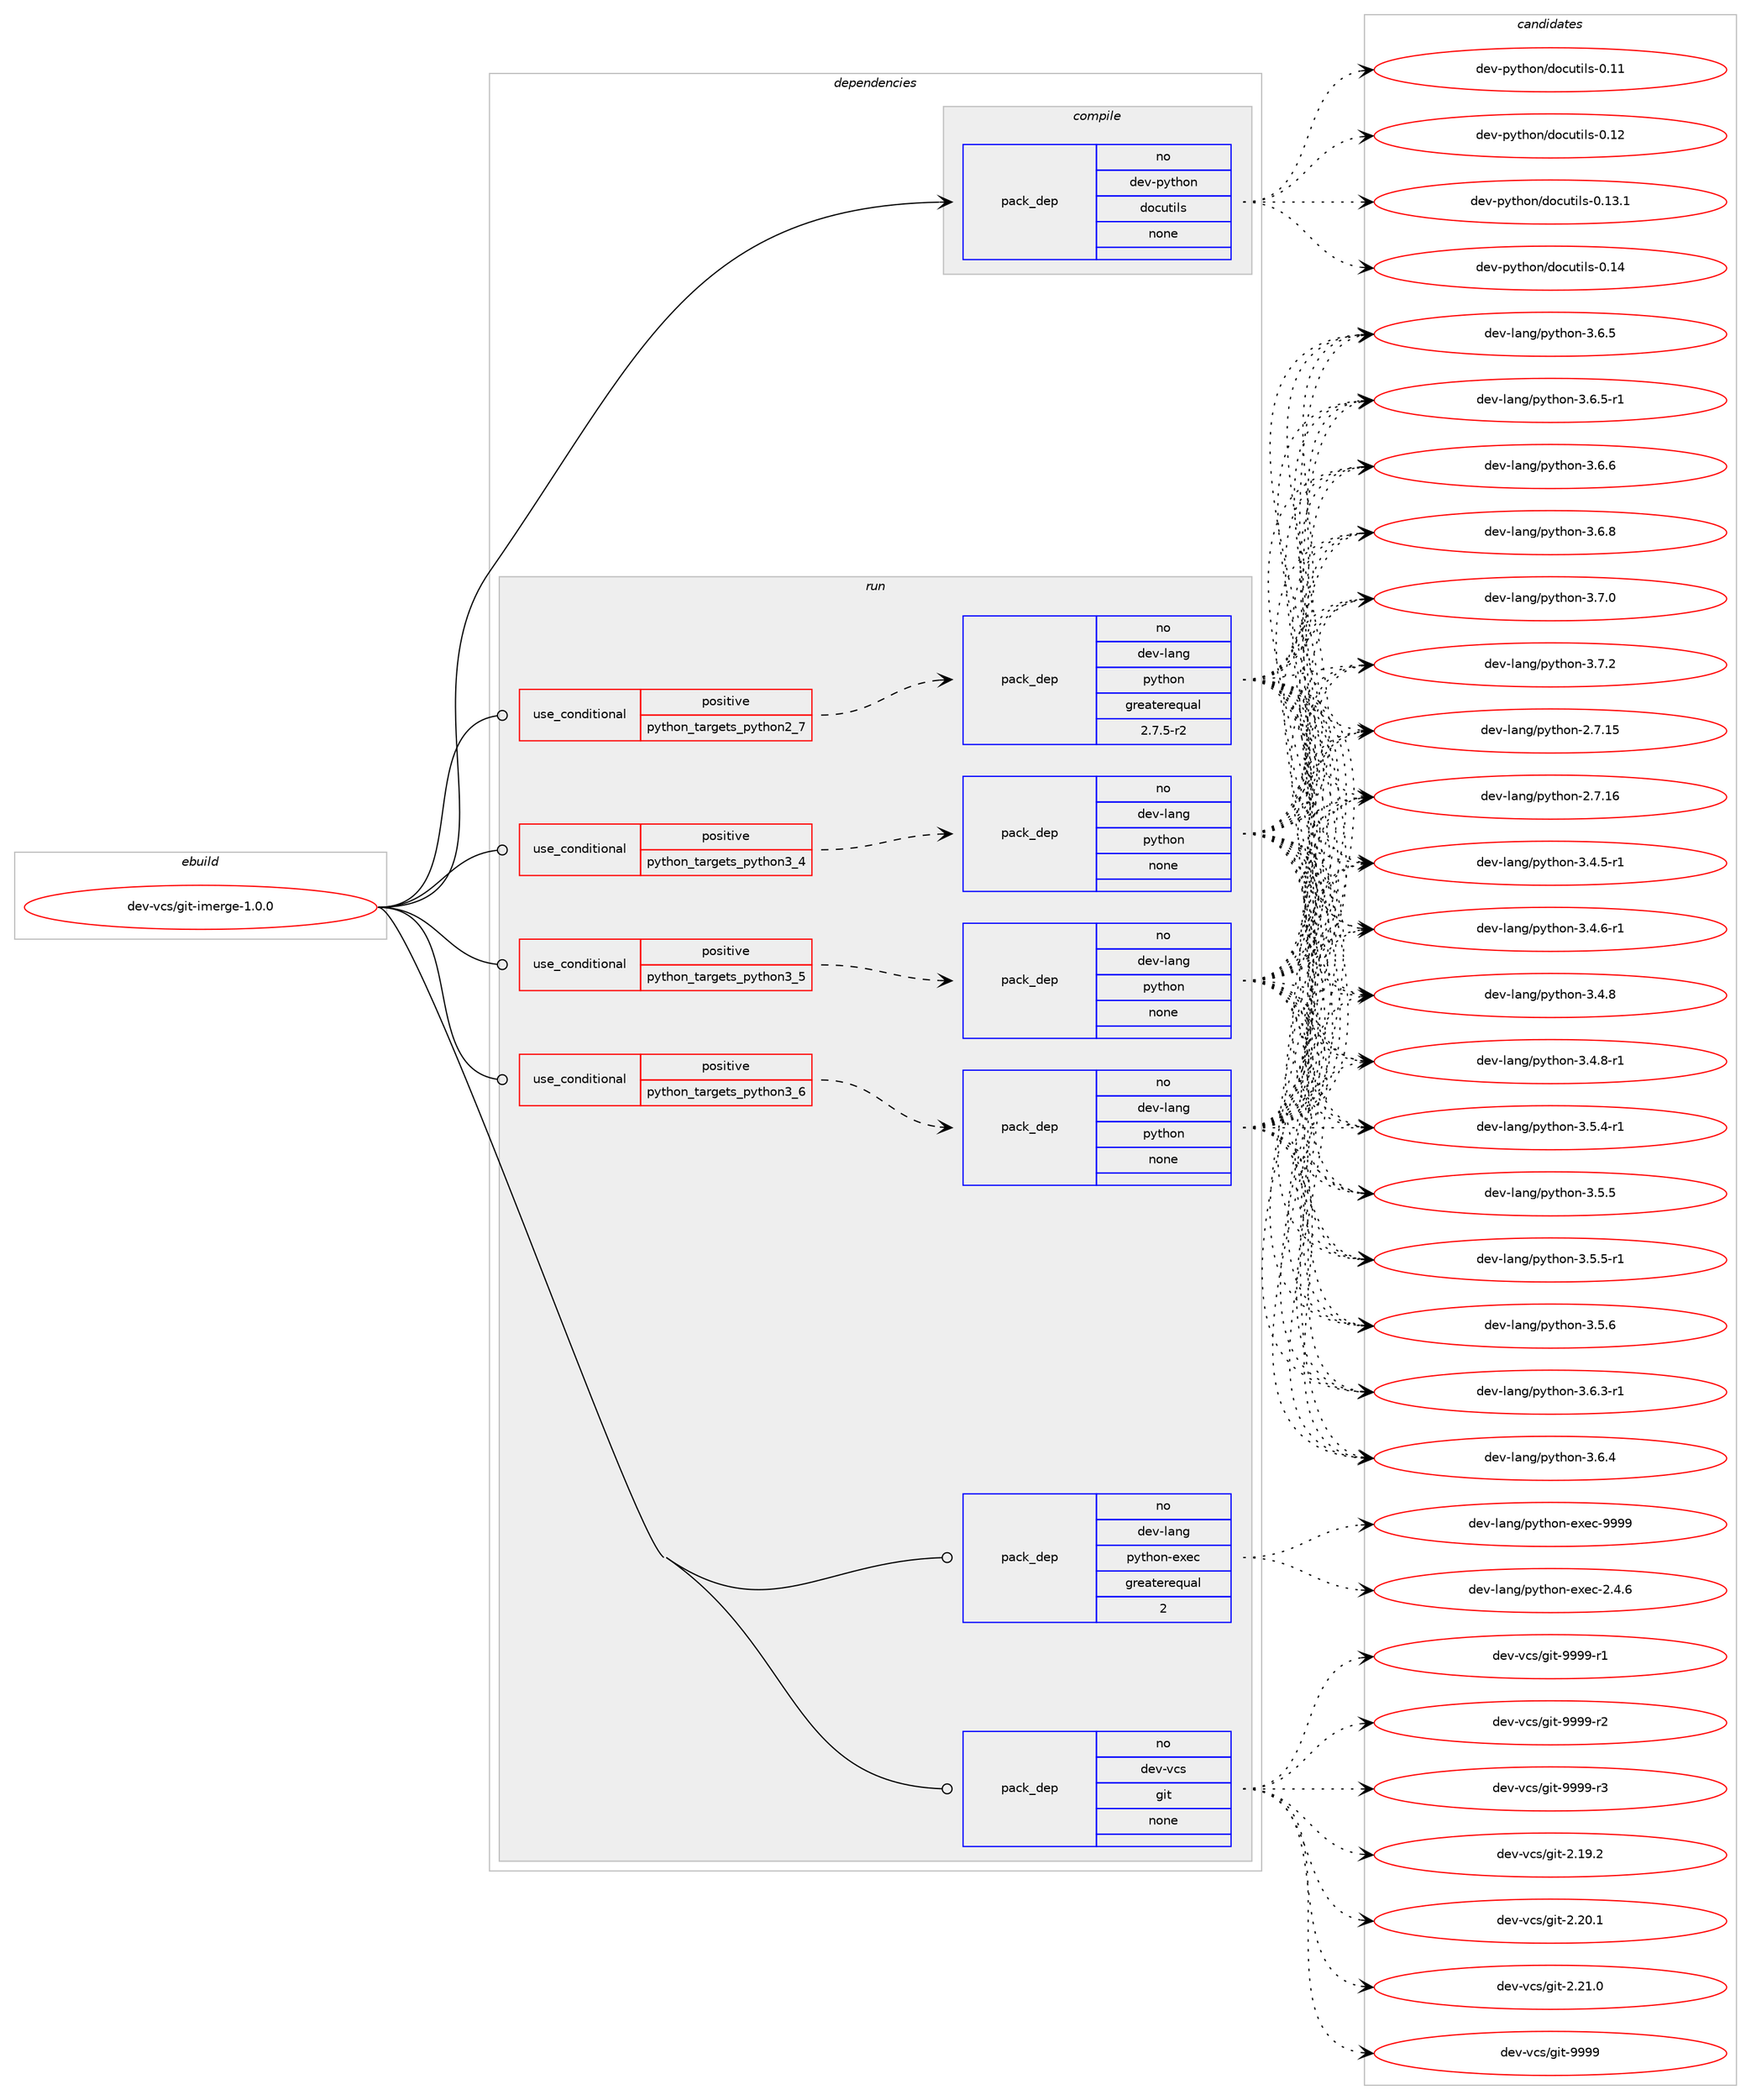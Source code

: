 digraph prolog {

# *************
# Graph options
# *************

newrank=true;
concentrate=true;
compound=true;
graph [rankdir=LR,fontname=Helvetica,fontsize=10,ranksep=1.5];#, ranksep=2.5, nodesep=0.2];
edge  [arrowhead=vee];
node  [fontname=Helvetica,fontsize=10];

# **********
# The ebuild
# **********

subgraph cluster_leftcol {
color=gray;
rank=same;
label=<<i>ebuild</i>>;
id [label="dev-vcs/git-imerge-1.0.0", color=red, width=4, href="../dev-vcs/git-imerge-1.0.0.svg"];
}

# ****************
# The dependencies
# ****************

subgraph cluster_midcol {
color=gray;
label=<<i>dependencies</i>>;
subgraph cluster_compile {
fillcolor="#eeeeee";
style=filled;
label=<<i>compile</i>>;
subgraph pack1102110 {
dependency1551428 [label=<<TABLE BORDER="0" CELLBORDER="1" CELLSPACING="0" CELLPADDING="4" WIDTH="220"><TR><TD ROWSPAN="6" CELLPADDING="30">pack_dep</TD></TR><TR><TD WIDTH="110">no</TD></TR><TR><TD>dev-python</TD></TR><TR><TD>docutils</TD></TR><TR><TD>none</TD></TR><TR><TD></TD></TR></TABLE>>, shape=none, color=blue];
}
id:e -> dependency1551428:w [weight=20,style="solid",arrowhead="vee"];
}
subgraph cluster_compileandrun {
fillcolor="#eeeeee";
style=filled;
label=<<i>compile and run</i>>;
}
subgraph cluster_run {
fillcolor="#eeeeee";
style=filled;
label=<<i>run</i>>;
subgraph cond425566 {
dependency1551429 [label=<<TABLE BORDER="0" CELLBORDER="1" CELLSPACING="0" CELLPADDING="4"><TR><TD ROWSPAN="3" CELLPADDING="10">use_conditional</TD></TR><TR><TD>positive</TD></TR><TR><TD>python_targets_python2_7</TD></TR></TABLE>>, shape=none, color=red];
subgraph pack1102111 {
dependency1551430 [label=<<TABLE BORDER="0" CELLBORDER="1" CELLSPACING="0" CELLPADDING="4" WIDTH="220"><TR><TD ROWSPAN="6" CELLPADDING="30">pack_dep</TD></TR><TR><TD WIDTH="110">no</TD></TR><TR><TD>dev-lang</TD></TR><TR><TD>python</TD></TR><TR><TD>greaterequal</TD></TR><TR><TD>2.7.5-r2</TD></TR></TABLE>>, shape=none, color=blue];
}
dependency1551429:e -> dependency1551430:w [weight=20,style="dashed",arrowhead="vee"];
}
id:e -> dependency1551429:w [weight=20,style="solid",arrowhead="odot"];
subgraph cond425567 {
dependency1551431 [label=<<TABLE BORDER="0" CELLBORDER="1" CELLSPACING="0" CELLPADDING="4"><TR><TD ROWSPAN="3" CELLPADDING="10">use_conditional</TD></TR><TR><TD>positive</TD></TR><TR><TD>python_targets_python3_4</TD></TR></TABLE>>, shape=none, color=red];
subgraph pack1102112 {
dependency1551432 [label=<<TABLE BORDER="0" CELLBORDER="1" CELLSPACING="0" CELLPADDING="4" WIDTH="220"><TR><TD ROWSPAN="6" CELLPADDING="30">pack_dep</TD></TR><TR><TD WIDTH="110">no</TD></TR><TR><TD>dev-lang</TD></TR><TR><TD>python</TD></TR><TR><TD>none</TD></TR><TR><TD></TD></TR></TABLE>>, shape=none, color=blue];
}
dependency1551431:e -> dependency1551432:w [weight=20,style="dashed",arrowhead="vee"];
}
id:e -> dependency1551431:w [weight=20,style="solid",arrowhead="odot"];
subgraph cond425568 {
dependency1551433 [label=<<TABLE BORDER="0" CELLBORDER="1" CELLSPACING="0" CELLPADDING="4"><TR><TD ROWSPAN="3" CELLPADDING="10">use_conditional</TD></TR><TR><TD>positive</TD></TR><TR><TD>python_targets_python3_5</TD></TR></TABLE>>, shape=none, color=red];
subgraph pack1102113 {
dependency1551434 [label=<<TABLE BORDER="0" CELLBORDER="1" CELLSPACING="0" CELLPADDING="4" WIDTH="220"><TR><TD ROWSPAN="6" CELLPADDING="30">pack_dep</TD></TR><TR><TD WIDTH="110">no</TD></TR><TR><TD>dev-lang</TD></TR><TR><TD>python</TD></TR><TR><TD>none</TD></TR><TR><TD></TD></TR></TABLE>>, shape=none, color=blue];
}
dependency1551433:e -> dependency1551434:w [weight=20,style="dashed",arrowhead="vee"];
}
id:e -> dependency1551433:w [weight=20,style="solid",arrowhead="odot"];
subgraph cond425569 {
dependency1551435 [label=<<TABLE BORDER="0" CELLBORDER="1" CELLSPACING="0" CELLPADDING="4"><TR><TD ROWSPAN="3" CELLPADDING="10">use_conditional</TD></TR><TR><TD>positive</TD></TR><TR><TD>python_targets_python3_6</TD></TR></TABLE>>, shape=none, color=red];
subgraph pack1102114 {
dependency1551436 [label=<<TABLE BORDER="0" CELLBORDER="1" CELLSPACING="0" CELLPADDING="4" WIDTH="220"><TR><TD ROWSPAN="6" CELLPADDING="30">pack_dep</TD></TR><TR><TD WIDTH="110">no</TD></TR><TR><TD>dev-lang</TD></TR><TR><TD>python</TD></TR><TR><TD>none</TD></TR><TR><TD></TD></TR></TABLE>>, shape=none, color=blue];
}
dependency1551435:e -> dependency1551436:w [weight=20,style="dashed",arrowhead="vee"];
}
id:e -> dependency1551435:w [weight=20,style="solid",arrowhead="odot"];
subgraph pack1102115 {
dependency1551437 [label=<<TABLE BORDER="0" CELLBORDER="1" CELLSPACING="0" CELLPADDING="4" WIDTH="220"><TR><TD ROWSPAN="6" CELLPADDING="30">pack_dep</TD></TR><TR><TD WIDTH="110">no</TD></TR><TR><TD>dev-lang</TD></TR><TR><TD>python-exec</TD></TR><TR><TD>greaterequal</TD></TR><TR><TD>2</TD></TR></TABLE>>, shape=none, color=blue];
}
id:e -> dependency1551437:w [weight=20,style="solid",arrowhead="odot"];
subgraph pack1102116 {
dependency1551438 [label=<<TABLE BORDER="0" CELLBORDER="1" CELLSPACING="0" CELLPADDING="4" WIDTH="220"><TR><TD ROWSPAN="6" CELLPADDING="30">pack_dep</TD></TR><TR><TD WIDTH="110">no</TD></TR><TR><TD>dev-vcs</TD></TR><TR><TD>git</TD></TR><TR><TD>none</TD></TR><TR><TD></TD></TR></TABLE>>, shape=none, color=blue];
}
id:e -> dependency1551438:w [weight=20,style="solid",arrowhead="odot"];
}
}

# **************
# The candidates
# **************

subgraph cluster_choices {
rank=same;
color=gray;
label=<<i>candidates</i>>;

subgraph choice1102110 {
color=black;
nodesep=1;
choice1001011184511212111610411111047100111991171161051081154548464949 [label="dev-python/docutils-0.11", color=red, width=4,href="../dev-python/docutils-0.11.svg"];
choice1001011184511212111610411111047100111991171161051081154548464950 [label="dev-python/docutils-0.12", color=red, width=4,href="../dev-python/docutils-0.12.svg"];
choice10010111845112121116104111110471001119911711610510811545484649514649 [label="dev-python/docutils-0.13.1", color=red, width=4,href="../dev-python/docutils-0.13.1.svg"];
choice1001011184511212111610411111047100111991171161051081154548464952 [label="dev-python/docutils-0.14", color=red, width=4,href="../dev-python/docutils-0.14.svg"];
dependency1551428:e -> choice1001011184511212111610411111047100111991171161051081154548464949:w [style=dotted,weight="100"];
dependency1551428:e -> choice1001011184511212111610411111047100111991171161051081154548464950:w [style=dotted,weight="100"];
dependency1551428:e -> choice10010111845112121116104111110471001119911711610510811545484649514649:w [style=dotted,weight="100"];
dependency1551428:e -> choice1001011184511212111610411111047100111991171161051081154548464952:w [style=dotted,weight="100"];
}
subgraph choice1102111 {
color=black;
nodesep=1;
choice10010111845108971101034711212111610411111045504655464953 [label="dev-lang/python-2.7.15", color=red, width=4,href="../dev-lang/python-2.7.15.svg"];
choice10010111845108971101034711212111610411111045504655464954 [label="dev-lang/python-2.7.16", color=red, width=4,href="../dev-lang/python-2.7.16.svg"];
choice1001011184510897110103471121211161041111104551465246534511449 [label="dev-lang/python-3.4.5-r1", color=red, width=4,href="../dev-lang/python-3.4.5-r1.svg"];
choice1001011184510897110103471121211161041111104551465246544511449 [label="dev-lang/python-3.4.6-r1", color=red, width=4,href="../dev-lang/python-3.4.6-r1.svg"];
choice100101118451089711010347112121116104111110455146524656 [label="dev-lang/python-3.4.8", color=red, width=4,href="../dev-lang/python-3.4.8.svg"];
choice1001011184510897110103471121211161041111104551465246564511449 [label="dev-lang/python-3.4.8-r1", color=red, width=4,href="../dev-lang/python-3.4.8-r1.svg"];
choice1001011184510897110103471121211161041111104551465346524511449 [label="dev-lang/python-3.5.4-r1", color=red, width=4,href="../dev-lang/python-3.5.4-r1.svg"];
choice100101118451089711010347112121116104111110455146534653 [label="dev-lang/python-3.5.5", color=red, width=4,href="../dev-lang/python-3.5.5.svg"];
choice1001011184510897110103471121211161041111104551465346534511449 [label="dev-lang/python-3.5.5-r1", color=red, width=4,href="../dev-lang/python-3.5.5-r1.svg"];
choice100101118451089711010347112121116104111110455146534654 [label="dev-lang/python-3.5.6", color=red, width=4,href="../dev-lang/python-3.5.6.svg"];
choice1001011184510897110103471121211161041111104551465446514511449 [label="dev-lang/python-3.6.3-r1", color=red, width=4,href="../dev-lang/python-3.6.3-r1.svg"];
choice100101118451089711010347112121116104111110455146544652 [label="dev-lang/python-3.6.4", color=red, width=4,href="../dev-lang/python-3.6.4.svg"];
choice100101118451089711010347112121116104111110455146544653 [label="dev-lang/python-3.6.5", color=red, width=4,href="../dev-lang/python-3.6.5.svg"];
choice1001011184510897110103471121211161041111104551465446534511449 [label="dev-lang/python-3.6.5-r1", color=red, width=4,href="../dev-lang/python-3.6.5-r1.svg"];
choice100101118451089711010347112121116104111110455146544654 [label="dev-lang/python-3.6.6", color=red, width=4,href="../dev-lang/python-3.6.6.svg"];
choice100101118451089711010347112121116104111110455146544656 [label="dev-lang/python-3.6.8", color=red, width=4,href="../dev-lang/python-3.6.8.svg"];
choice100101118451089711010347112121116104111110455146554648 [label="dev-lang/python-3.7.0", color=red, width=4,href="../dev-lang/python-3.7.0.svg"];
choice100101118451089711010347112121116104111110455146554650 [label="dev-lang/python-3.7.2", color=red, width=4,href="../dev-lang/python-3.7.2.svg"];
dependency1551430:e -> choice10010111845108971101034711212111610411111045504655464953:w [style=dotted,weight="100"];
dependency1551430:e -> choice10010111845108971101034711212111610411111045504655464954:w [style=dotted,weight="100"];
dependency1551430:e -> choice1001011184510897110103471121211161041111104551465246534511449:w [style=dotted,weight="100"];
dependency1551430:e -> choice1001011184510897110103471121211161041111104551465246544511449:w [style=dotted,weight="100"];
dependency1551430:e -> choice100101118451089711010347112121116104111110455146524656:w [style=dotted,weight="100"];
dependency1551430:e -> choice1001011184510897110103471121211161041111104551465246564511449:w [style=dotted,weight="100"];
dependency1551430:e -> choice1001011184510897110103471121211161041111104551465346524511449:w [style=dotted,weight="100"];
dependency1551430:e -> choice100101118451089711010347112121116104111110455146534653:w [style=dotted,weight="100"];
dependency1551430:e -> choice1001011184510897110103471121211161041111104551465346534511449:w [style=dotted,weight="100"];
dependency1551430:e -> choice100101118451089711010347112121116104111110455146534654:w [style=dotted,weight="100"];
dependency1551430:e -> choice1001011184510897110103471121211161041111104551465446514511449:w [style=dotted,weight="100"];
dependency1551430:e -> choice100101118451089711010347112121116104111110455146544652:w [style=dotted,weight="100"];
dependency1551430:e -> choice100101118451089711010347112121116104111110455146544653:w [style=dotted,weight="100"];
dependency1551430:e -> choice1001011184510897110103471121211161041111104551465446534511449:w [style=dotted,weight="100"];
dependency1551430:e -> choice100101118451089711010347112121116104111110455146544654:w [style=dotted,weight="100"];
dependency1551430:e -> choice100101118451089711010347112121116104111110455146544656:w [style=dotted,weight="100"];
dependency1551430:e -> choice100101118451089711010347112121116104111110455146554648:w [style=dotted,weight="100"];
dependency1551430:e -> choice100101118451089711010347112121116104111110455146554650:w [style=dotted,weight="100"];
}
subgraph choice1102112 {
color=black;
nodesep=1;
choice10010111845108971101034711212111610411111045504655464953 [label="dev-lang/python-2.7.15", color=red, width=4,href="../dev-lang/python-2.7.15.svg"];
choice10010111845108971101034711212111610411111045504655464954 [label="dev-lang/python-2.7.16", color=red, width=4,href="../dev-lang/python-2.7.16.svg"];
choice1001011184510897110103471121211161041111104551465246534511449 [label="dev-lang/python-3.4.5-r1", color=red, width=4,href="../dev-lang/python-3.4.5-r1.svg"];
choice1001011184510897110103471121211161041111104551465246544511449 [label="dev-lang/python-3.4.6-r1", color=red, width=4,href="../dev-lang/python-3.4.6-r1.svg"];
choice100101118451089711010347112121116104111110455146524656 [label="dev-lang/python-3.4.8", color=red, width=4,href="../dev-lang/python-3.4.8.svg"];
choice1001011184510897110103471121211161041111104551465246564511449 [label="dev-lang/python-3.4.8-r1", color=red, width=4,href="../dev-lang/python-3.4.8-r1.svg"];
choice1001011184510897110103471121211161041111104551465346524511449 [label="dev-lang/python-3.5.4-r1", color=red, width=4,href="../dev-lang/python-3.5.4-r1.svg"];
choice100101118451089711010347112121116104111110455146534653 [label="dev-lang/python-3.5.5", color=red, width=4,href="../dev-lang/python-3.5.5.svg"];
choice1001011184510897110103471121211161041111104551465346534511449 [label="dev-lang/python-3.5.5-r1", color=red, width=4,href="../dev-lang/python-3.5.5-r1.svg"];
choice100101118451089711010347112121116104111110455146534654 [label="dev-lang/python-3.5.6", color=red, width=4,href="../dev-lang/python-3.5.6.svg"];
choice1001011184510897110103471121211161041111104551465446514511449 [label="dev-lang/python-3.6.3-r1", color=red, width=4,href="../dev-lang/python-3.6.3-r1.svg"];
choice100101118451089711010347112121116104111110455146544652 [label="dev-lang/python-3.6.4", color=red, width=4,href="../dev-lang/python-3.6.4.svg"];
choice100101118451089711010347112121116104111110455146544653 [label="dev-lang/python-3.6.5", color=red, width=4,href="../dev-lang/python-3.6.5.svg"];
choice1001011184510897110103471121211161041111104551465446534511449 [label="dev-lang/python-3.6.5-r1", color=red, width=4,href="../dev-lang/python-3.6.5-r1.svg"];
choice100101118451089711010347112121116104111110455146544654 [label="dev-lang/python-3.6.6", color=red, width=4,href="../dev-lang/python-3.6.6.svg"];
choice100101118451089711010347112121116104111110455146544656 [label="dev-lang/python-3.6.8", color=red, width=4,href="../dev-lang/python-3.6.8.svg"];
choice100101118451089711010347112121116104111110455146554648 [label="dev-lang/python-3.7.0", color=red, width=4,href="../dev-lang/python-3.7.0.svg"];
choice100101118451089711010347112121116104111110455146554650 [label="dev-lang/python-3.7.2", color=red, width=4,href="../dev-lang/python-3.7.2.svg"];
dependency1551432:e -> choice10010111845108971101034711212111610411111045504655464953:w [style=dotted,weight="100"];
dependency1551432:e -> choice10010111845108971101034711212111610411111045504655464954:w [style=dotted,weight="100"];
dependency1551432:e -> choice1001011184510897110103471121211161041111104551465246534511449:w [style=dotted,weight="100"];
dependency1551432:e -> choice1001011184510897110103471121211161041111104551465246544511449:w [style=dotted,weight="100"];
dependency1551432:e -> choice100101118451089711010347112121116104111110455146524656:w [style=dotted,weight="100"];
dependency1551432:e -> choice1001011184510897110103471121211161041111104551465246564511449:w [style=dotted,weight="100"];
dependency1551432:e -> choice1001011184510897110103471121211161041111104551465346524511449:w [style=dotted,weight="100"];
dependency1551432:e -> choice100101118451089711010347112121116104111110455146534653:w [style=dotted,weight="100"];
dependency1551432:e -> choice1001011184510897110103471121211161041111104551465346534511449:w [style=dotted,weight="100"];
dependency1551432:e -> choice100101118451089711010347112121116104111110455146534654:w [style=dotted,weight="100"];
dependency1551432:e -> choice1001011184510897110103471121211161041111104551465446514511449:w [style=dotted,weight="100"];
dependency1551432:e -> choice100101118451089711010347112121116104111110455146544652:w [style=dotted,weight="100"];
dependency1551432:e -> choice100101118451089711010347112121116104111110455146544653:w [style=dotted,weight="100"];
dependency1551432:e -> choice1001011184510897110103471121211161041111104551465446534511449:w [style=dotted,weight="100"];
dependency1551432:e -> choice100101118451089711010347112121116104111110455146544654:w [style=dotted,weight="100"];
dependency1551432:e -> choice100101118451089711010347112121116104111110455146544656:w [style=dotted,weight="100"];
dependency1551432:e -> choice100101118451089711010347112121116104111110455146554648:w [style=dotted,weight="100"];
dependency1551432:e -> choice100101118451089711010347112121116104111110455146554650:w [style=dotted,weight="100"];
}
subgraph choice1102113 {
color=black;
nodesep=1;
choice10010111845108971101034711212111610411111045504655464953 [label="dev-lang/python-2.7.15", color=red, width=4,href="../dev-lang/python-2.7.15.svg"];
choice10010111845108971101034711212111610411111045504655464954 [label="dev-lang/python-2.7.16", color=red, width=4,href="../dev-lang/python-2.7.16.svg"];
choice1001011184510897110103471121211161041111104551465246534511449 [label="dev-lang/python-3.4.5-r1", color=red, width=4,href="../dev-lang/python-3.4.5-r1.svg"];
choice1001011184510897110103471121211161041111104551465246544511449 [label="dev-lang/python-3.4.6-r1", color=red, width=4,href="../dev-lang/python-3.4.6-r1.svg"];
choice100101118451089711010347112121116104111110455146524656 [label="dev-lang/python-3.4.8", color=red, width=4,href="../dev-lang/python-3.4.8.svg"];
choice1001011184510897110103471121211161041111104551465246564511449 [label="dev-lang/python-3.4.8-r1", color=red, width=4,href="../dev-lang/python-3.4.8-r1.svg"];
choice1001011184510897110103471121211161041111104551465346524511449 [label="dev-lang/python-3.5.4-r1", color=red, width=4,href="../dev-lang/python-3.5.4-r1.svg"];
choice100101118451089711010347112121116104111110455146534653 [label="dev-lang/python-3.5.5", color=red, width=4,href="../dev-lang/python-3.5.5.svg"];
choice1001011184510897110103471121211161041111104551465346534511449 [label="dev-lang/python-3.5.5-r1", color=red, width=4,href="../dev-lang/python-3.5.5-r1.svg"];
choice100101118451089711010347112121116104111110455146534654 [label="dev-lang/python-3.5.6", color=red, width=4,href="../dev-lang/python-3.5.6.svg"];
choice1001011184510897110103471121211161041111104551465446514511449 [label="dev-lang/python-3.6.3-r1", color=red, width=4,href="../dev-lang/python-3.6.3-r1.svg"];
choice100101118451089711010347112121116104111110455146544652 [label="dev-lang/python-3.6.4", color=red, width=4,href="../dev-lang/python-3.6.4.svg"];
choice100101118451089711010347112121116104111110455146544653 [label="dev-lang/python-3.6.5", color=red, width=4,href="../dev-lang/python-3.6.5.svg"];
choice1001011184510897110103471121211161041111104551465446534511449 [label="dev-lang/python-3.6.5-r1", color=red, width=4,href="../dev-lang/python-3.6.5-r1.svg"];
choice100101118451089711010347112121116104111110455146544654 [label="dev-lang/python-3.6.6", color=red, width=4,href="../dev-lang/python-3.6.6.svg"];
choice100101118451089711010347112121116104111110455146544656 [label="dev-lang/python-3.6.8", color=red, width=4,href="../dev-lang/python-3.6.8.svg"];
choice100101118451089711010347112121116104111110455146554648 [label="dev-lang/python-3.7.0", color=red, width=4,href="../dev-lang/python-3.7.0.svg"];
choice100101118451089711010347112121116104111110455146554650 [label="dev-lang/python-3.7.2", color=red, width=4,href="../dev-lang/python-3.7.2.svg"];
dependency1551434:e -> choice10010111845108971101034711212111610411111045504655464953:w [style=dotted,weight="100"];
dependency1551434:e -> choice10010111845108971101034711212111610411111045504655464954:w [style=dotted,weight="100"];
dependency1551434:e -> choice1001011184510897110103471121211161041111104551465246534511449:w [style=dotted,weight="100"];
dependency1551434:e -> choice1001011184510897110103471121211161041111104551465246544511449:w [style=dotted,weight="100"];
dependency1551434:e -> choice100101118451089711010347112121116104111110455146524656:w [style=dotted,weight="100"];
dependency1551434:e -> choice1001011184510897110103471121211161041111104551465246564511449:w [style=dotted,weight="100"];
dependency1551434:e -> choice1001011184510897110103471121211161041111104551465346524511449:w [style=dotted,weight="100"];
dependency1551434:e -> choice100101118451089711010347112121116104111110455146534653:w [style=dotted,weight="100"];
dependency1551434:e -> choice1001011184510897110103471121211161041111104551465346534511449:w [style=dotted,weight="100"];
dependency1551434:e -> choice100101118451089711010347112121116104111110455146534654:w [style=dotted,weight="100"];
dependency1551434:e -> choice1001011184510897110103471121211161041111104551465446514511449:w [style=dotted,weight="100"];
dependency1551434:e -> choice100101118451089711010347112121116104111110455146544652:w [style=dotted,weight="100"];
dependency1551434:e -> choice100101118451089711010347112121116104111110455146544653:w [style=dotted,weight="100"];
dependency1551434:e -> choice1001011184510897110103471121211161041111104551465446534511449:w [style=dotted,weight="100"];
dependency1551434:e -> choice100101118451089711010347112121116104111110455146544654:w [style=dotted,weight="100"];
dependency1551434:e -> choice100101118451089711010347112121116104111110455146544656:w [style=dotted,weight="100"];
dependency1551434:e -> choice100101118451089711010347112121116104111110455146554648:w [style=dotted,weight="100"];
dependency1551434:e -> choice100101118451089711010347112121116104111110455146554650:w [style=dotted,weight="100"];
}
subgraph choice1102114 {
color=black;
nodesep=1;
choice10010111845108971101034711212111610411111045504655464953 [label="dev-lang/python-2.7.15", color=red, width=4,href="../dev-lang/python-2.7.15.svg"];
choice10010111845108971101034711212111610411111045504655464954 [label="dev-lang/python-2.7.16", color=red, width=4,href="../dev-lang/python-2.7.16.svg"];
choice1001011184510897110103471121211161041111104551465246534511449 [label="dev-lang/python-3.4.5-r1", color=red, width=4,href="../dev-lang/python-3.4.5-r1.svg"];
choice1001011184510897110103471121211161041111104551465246544511449 [label="dev-lang/python-3.4.6-r1", color=red, width=4,href="../dev-lang/python-3.4.6-r1.svg"];
choice100101118451089711010347112121116104111110455146524656 [label="dev-lang/python-3.4.8", color=red, width=4,href="../dev-lang/python-3.4.8.svg"];
choice1001011184510897110103471121211161041111104551465246564511449 [label="dev-lang/python-3.4.8-r1", color=red, width=4,href="../dev-lang/python-3.4.8-r1.svg"];
choice1001011184510897110103471121211161041111104551465346524511449 [label="dev-lang/python-3.5.4-r1", color=red, width=4,href="../dev-lang/python-3.5.4-r1.svg"];
choice100101118451089711010347112121116104111110455146534653 [label="dev-lang/python-3.5.5", color=red, width=4,href="../dev-lang/python-3.5.5.svg"];
choice1001011184510897110103471121211161041111104551465346534511449 [label="dev-lang/python-3.5.5-r1", color=red, width=4,href="../dev-lang/python-3.5.5-r1.svg"];
choice100101118451089711010347112121116104111110455146534654 [label="dev-lang/python-3.5.6", color=red, width=4,href="../dev-lang/python-3.5.6.svg"];
choice1001011184510897110103471121211161041111104551465446514511449 [label="dev-lang/python-3.6.3-r1", color=red, width=4,href="../dev-lang/python-3.6.3-r1.svg"];
choice100101118451089711010347112121116104111110455146544652 [label="dev-lang/python-3.6.4", color=red, width=4,href="../dev-lang/python-3.6.4.svg"];
choice100101118451089711010347112121116104111110455146544653 [label="dev-lang/python-3.6.5", color=red, width=4,href="../dev-lang/python-3.6.5.svg"];
choice1001011184510897110103471121211161041111104551465446534511449 [label="dev-lang/python-3.6.5-r1", color=red, width=4,href="../dev-lang/python-3.6.5-r1.svg"];
choice100101118451089711010347112121116104111110455146544654 [label="dev-lang/python-3.6.6", color=red, width=4,href="../dev-lang/python-3.6.6.svg"];
choice100101118451089711010347112121116104111110455146544656 [label="dev-lang/python-3.6.8", color=red, width=4,href="../dev-lang/python-3.6.8.svg"];
choice100101118451089711010347112121116104111110455146554648 [label="dev-lang/python-3.7.0", color=red, width=4,href="../dev-lang/python-3.7.0.svg"];
choice100101118451089711010347112121116104111110455146554650 [label="dev-lang/python-3.7.2", color=red, width=4,href="../dev-lang/python-3.7.2.svg"];
dependency1551436:e -> choice10010111845108971101034711212111610411111045504655464953:w [style=dotted,weight="100"];
dependency1551436:e -> choice10010111845108971101034711212111610411111045504655464954:w [style=dotted,weight="100"];
dependency1551436:e -> choice1001011184510897110103471121211161041111104551465246534511449:w [style=dotted,weight="100"];
dependency1551436:e -> choice1001011184510897110103471121211161041111104551465246544511449:w [style=dotted,weight="100"];
dependency1551436:e -> choice100101118451089711010347112121116104111110455146524656:w [style=dotted,weight="100"];
dependency1551436:e -> choice1001011184510897110103471121211161041111104551465246564511449:w [style=dotted,weight="100"];
dependency1551436:e -> choice1001011184510897110103471121211161041111104551465346524511449:w [style=dotted,weight="100"];
dependency1551436:e -> choice100101118451089711010347112121116104111110455146534653:w [style=dotted,weight="100"];
dependency1551436:e -> choice1001011184510897110103471121211161041111104551465346534511449:w [style=dotted,weight="100"];
dependency1551436:e -> choice100101118451089711010347112121116104111110455146534654:w [style=dotted,weight="100"];
dependency1551436:e -> choice1001011184510897110103471121211161041111104551465446514511449:w [style=dotted,weight="100"];
dependency1551436:e -> choice100101118451089711010347112121116104111110455146544652:w [style=dotted,weight="100"];
dependency1551436:e -> choice100101118451089711010347112121116104111110455146544653:w [style=dotted,weight="100"];
dependency1551436:e -> choice1001011184510897110103471121211161041111104551465446534511449:w [style=dotted,weight="100"];
dependency1551436:e -> choice100101118451089711010347112121116104111110455146544654:w [style=dotted,weight="100"];
dependency1551436:e -> choice100101118451089711010347112121116104111110455146544656:w [style=dotted,weight="100"];
dependency1551436:e -> choice100101118451089711010347112121116104111110455146554648:w [style=dotted,weight="100"];
dependency1551436:e -> choice100101118451089711010347112121116104111110455146554650:w [style=dotted,weight="100"];
}
subgraph choice1102115 {
color=black;
nodesep=1;
choice1001011184510897110103471121211161041111104510112010199455046524654 [label="dev-lang/python-exec-2.4.6", color=red, width=4,href="../dev-lang/python-exec-2.4.6.svg"];
choice10010111845108971101034711212111610411111045101120101994557575757 [label="dev-lang/python-exec-9999", color=red, width=4,href="../dev-lang/python-exec-9999.svg"];
dependency1551437:e -> choice1001011184510897110103471121211161041111104510112010199455046524654:w [style=dotted,weight="100"];
dependency1551437:e -> choice10010111845108971101034711212111610411111045101120101994557575757:w [style=dotted,weight="100"];
}
subgraph choice1102116 {
color=black;
nodesep=1;
choice10010111845118991154710310511645504649574650 [label="dev-vcs/git-2.19.2", color=red, width=4,href="../dev-vcs/git-2.19.2.svg"];
choice10010111845118991154710310511645504650484649 [label="dev-vcs/git-2.20.1", color=red, width=4,href="../dev-vcs/git-2.20.1.svg"];
choice10010111845118991154710310511645504650494648 [label="dev-vcs/git-2.21.0", color=red, width=4,href="../dev-vcs/git-2.21.0.svg"];
choice1001011184511899115471031051164557575757 [label="dev-vcs/git-9999", color=red, width=4,href="../dev-vcs/git-9999.svg"];
choice10010111845118991154710310511645575757574511449 [label="dev-vcs/git-9999-r1", color=red, width=4,href="../dev-vcs/git-9999-r1.svg"];
choice10010111845118991154710310511645575757574511450 [label="dev-vcs/git-9999-r2", color=red, width=4,href="../dev-vcs/git-9999-r2.svg"];
choice10010111845118991154710310511645575757574511451 [label="dev-vcs/git-9999-r3", color=red, width=4,href="../dev-vcs/git-9999-r3.svg"];
dependency1551438:e -> choice10010111845118991154710310511645504649574650:w [style=dotted,weight="100"];
dependency1551438:e -> choice10010111845118991154710310511645504650484649:w [style=dotted,weight="100"];
dependency1551438:e -> choice10010111845118991154710310511645504650494648:w [style=dotted,weight="100"];
dependency1551438:e -> choice1001011184511899115471031051164557575757:w [style=dotted,weight="100"];
dependency1551438:e -> choice10010111845118991154710310511645575757574511449:w [style=dotted,weight="100"];
dependency1551438:e -> choice10010111845118991154710310511645575757574511450:w [style=dotted,weight="100"];
dependency1551438:e -> choice10010111845118991154710310511645575757574511451:w [style=dotted,weight="100"];
}
}

}
